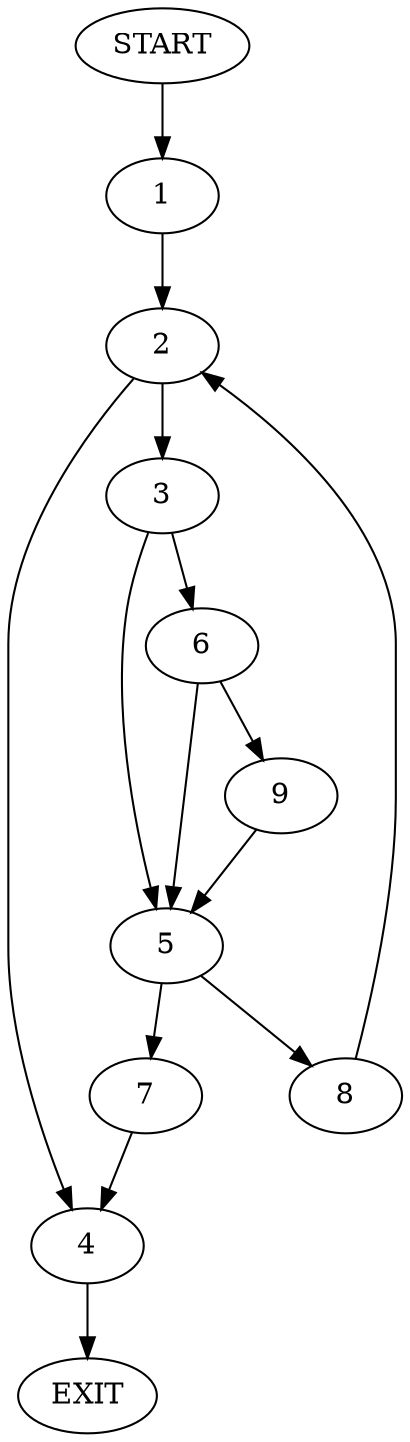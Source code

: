 digraph {
0 [label="START"]
10 [label="EXIT"]
0 -> 1
1 -> 2
2 -> 3
2 -> 4
4 -> 10
3 -> 5
3 -> 6
5 -> 7
5 -> 8
6 -> 5
6 -> 9
9 -> 5
8 -> 2
7 -> 4
}
